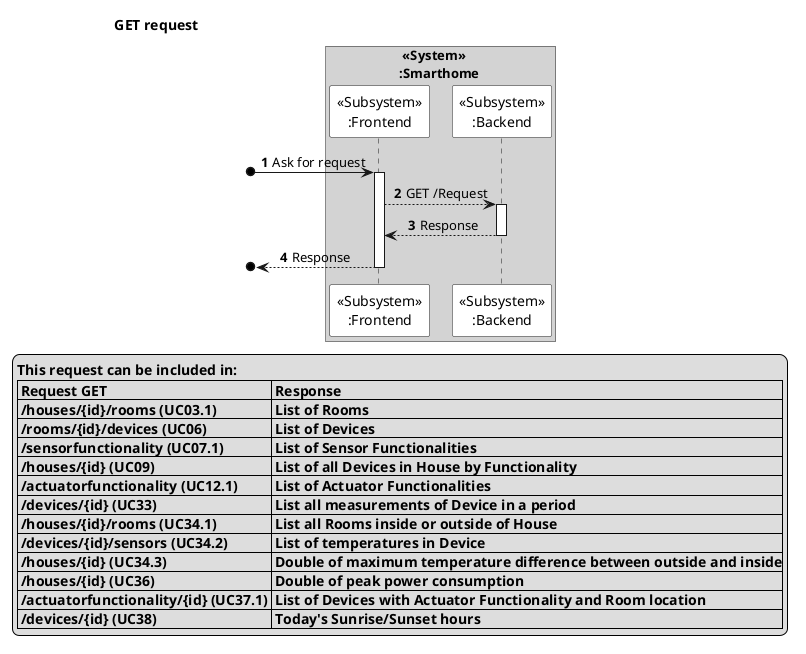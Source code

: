 @startuml
title GET request

autonumber
skinparam sequenceMessageAlign center
skinparam actorBackgroundColor white
skinparam participantBackgroundColor white
skinparam sequenceReferenceBackgroundColor white
skinparam sequenceReferenceHeaderBackgroundColor white
skinparam sequenceGroupBackgroundColor white

box " <<System>> \n:Smarthome " #LightGrey
participant "<<Subsystem>>\n:Frontend" as fe
participant "<<Subsystem>>\n:Backend" as be
end box

[o-> fe++ : Ask for request
fe --> be++ : GET /Request


be --> fe: Response
deactivate
[o<--fe: Response
deactivate


legend bottom
 **This request can be included in:**
|= Request GET |= Response |
|= /houses/{id}/rooms (UC03.1) |= List of Rooms|
|= /rooms/{id}/devices (UC06) |= List of Devices|
|= /sensorfunctionality (UC07.1) |= List of Sensor Functionalities|
|= /houses/{id} (UC09) |= List of all Devices in House by Functionality|
|= /actuatorfunctionality (UC12.1) |= List of Actuator Functionalities|
|= /devices/{id} (UC33) |= List all measurements of Device in a period|
|= /houses/{id}/rooms (UC34.1) |= List all Rooms inside or outside of House|
|= /devices/{id}/sensors (UC34.2) |= List of temperatures in Device|
|= /houses/{id} (UC34.3) |= Double of maximum temperature difference between outside and inside|
|= /houses/{id} (UC36) |= Double of peak power consumption|
|= /actuatorfunctionality/{id} (UC37.1) |= List of Devices with Actuator Functionality and Room location|
|= /devices/{id} (UC38) |= Today's Sunrise/Sunset hours|
end legend

@enduml